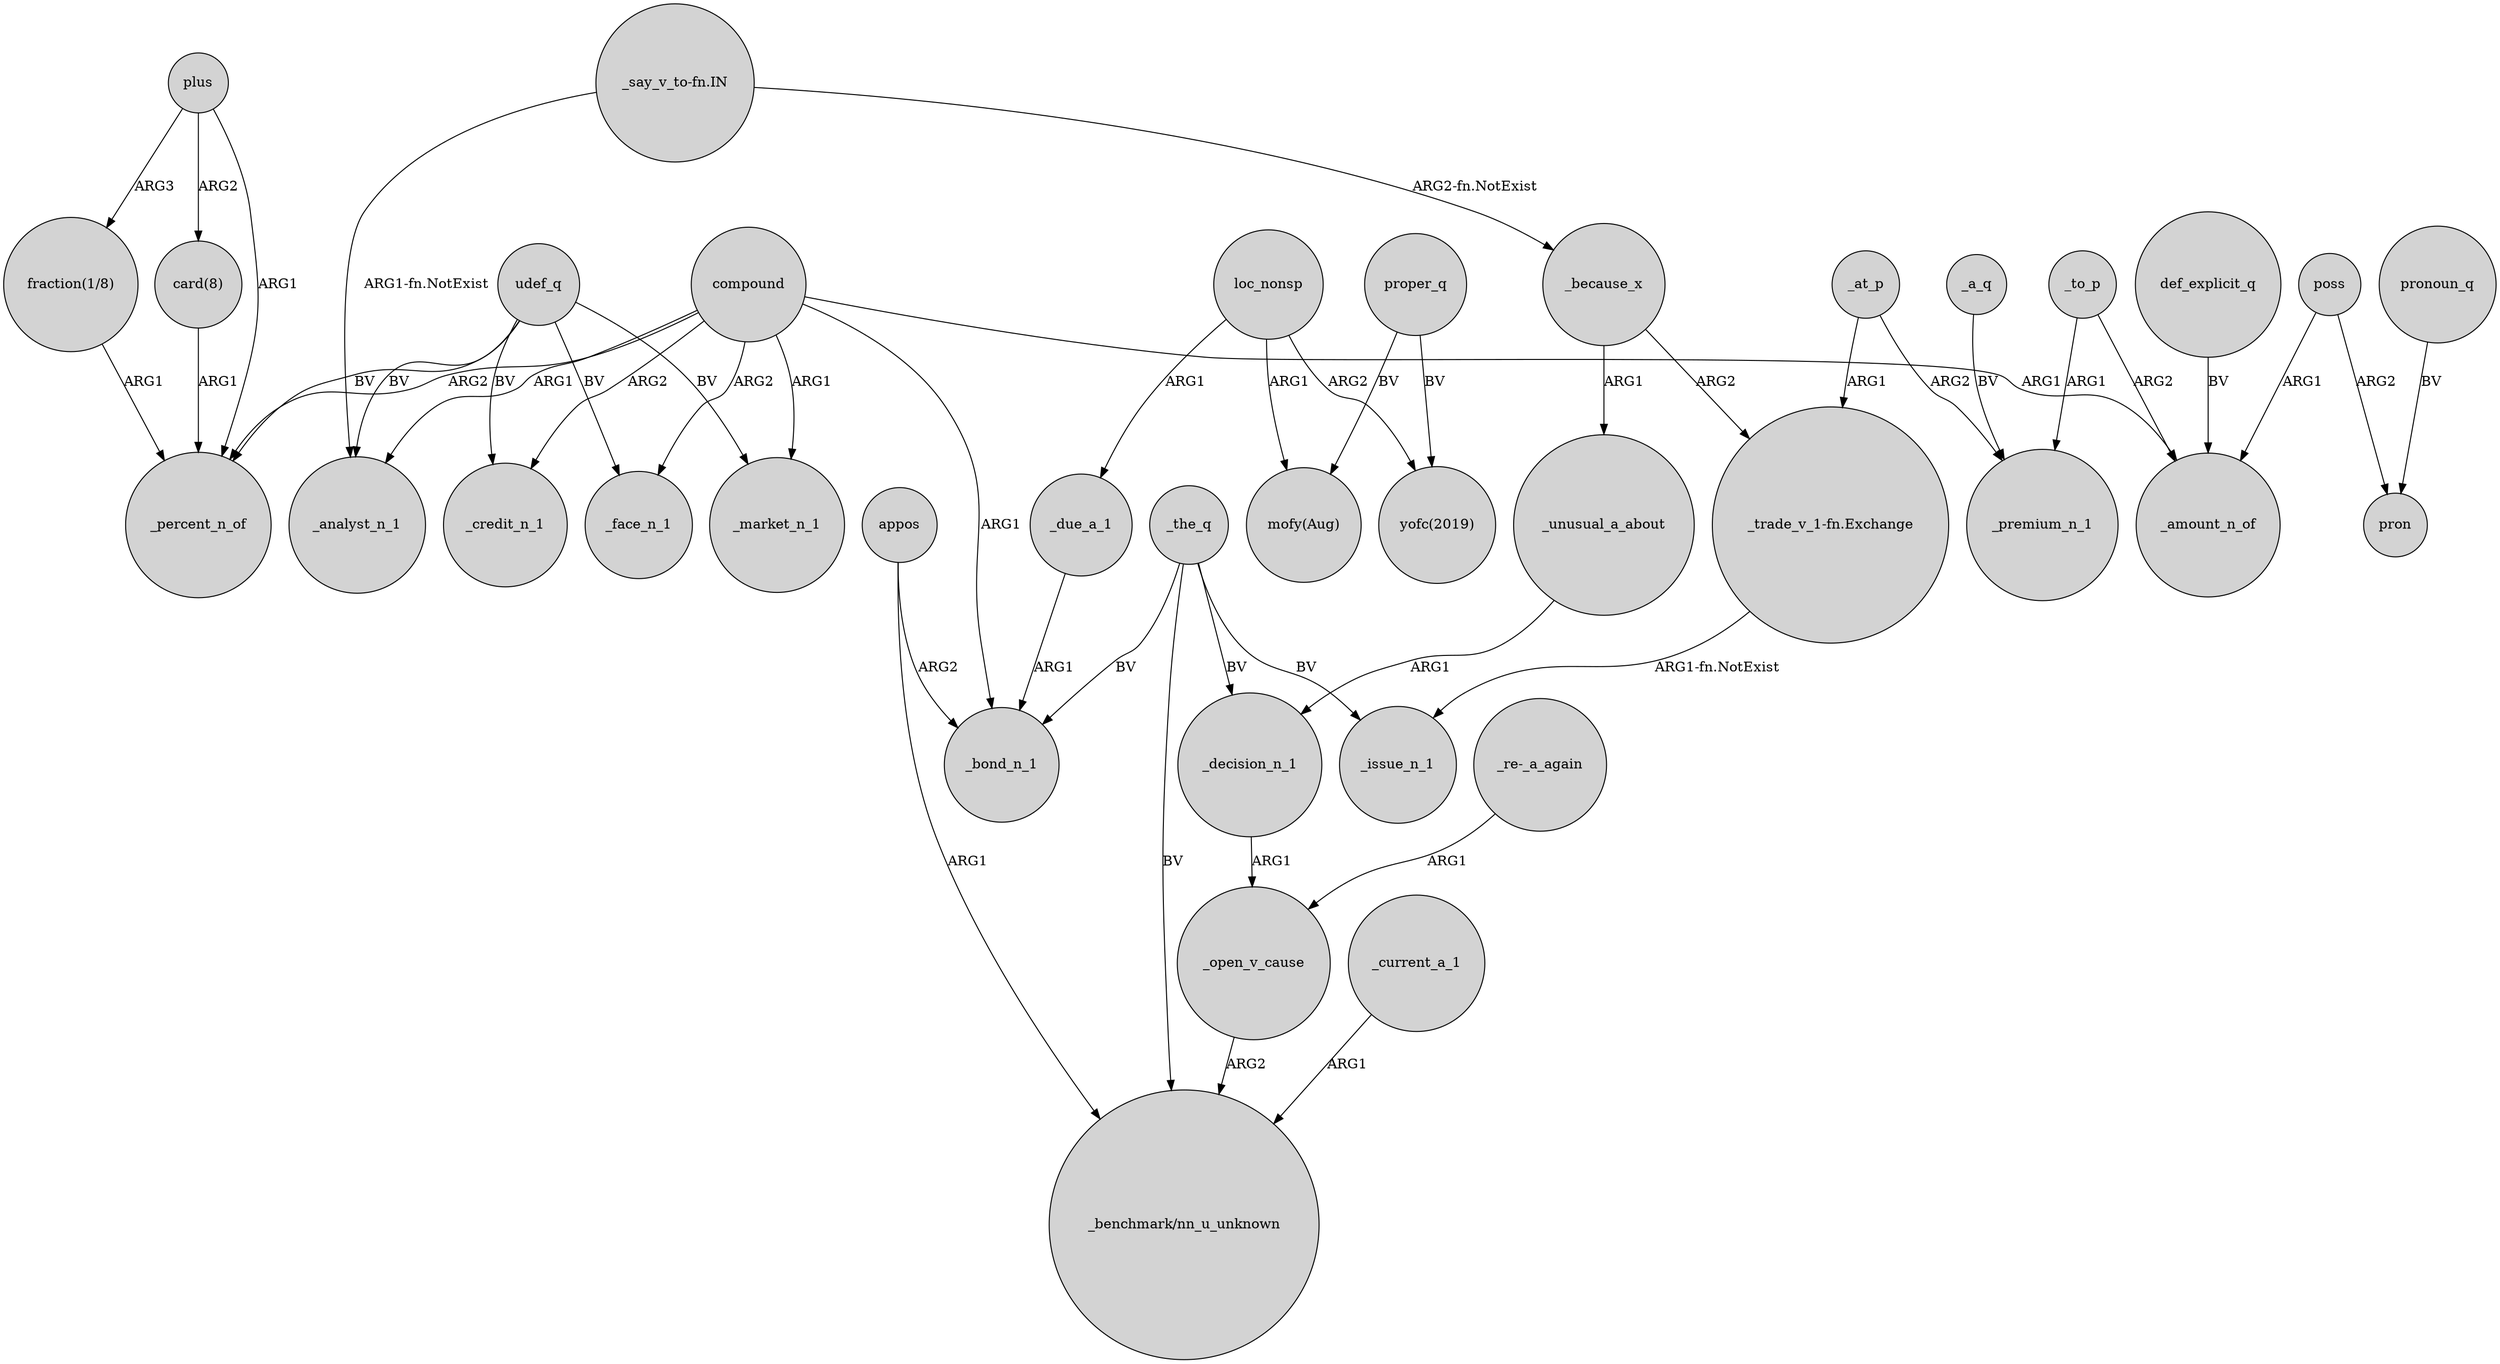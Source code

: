 digraph {
	node [shape=circle style=filled]
	plus -> "card(8)" [label=ARG2]
	loc_nonsp -> "yofc(2019)" [label=ARG2]
	_due_a_1 -> _bond_n_1 [label=ARG1]
	proper_q -> "yofc(2019)" [label=BV]
	_a_q -> _premium_n_1 [label=BV]
	_at_p -> _premium_n_1 [label=ARG2]
	udef_q -> _face_n_1 [label=BV]
	"_say_v_to-fn.IN" -> _analyst_n_1 [label="ARG1-fn.NotExist"]
	_to_p -> _amount_n_of [label=ARG2]
	"_say_v_to-fn.IN" -> _because_x [label="ARG2-fn.NotExist"]
	poss -> pron [label=ARG2]
	udef_q -> _credit_n_1 [label=BV]
	compound -> _face_n_1 [label=ARG2]
	appos -> "_benchmark/nn_u_unknown" [label=ARG1]
	compound -> _credit_n_1 [label=ARG2]
	compound -> _bond_n_1 [label=ARG1]
	_the_q -> _decision_n_1 [label=BV]
	plus -> _percent_n_of [label=ARG1]
	_because_x -> "_trade_v_1-fn.Exchange" [label=ARG2]
	loc_nonsp -> "mofy(Aug)" [label=ARG1]
	udef_q -> _market_n_1 [label=BV]
	_the_q -> _issue_n_1 [label=BV]
	_decision_n_1 -> _open_v_cause [label=ARG1]
	compound -> _percent_n_of [label=ARG2]
	_the_q -> "_benchmark/nn_u_unknown" [label=BV]
	"_trade_v_1-fn.Exchange" -> _issue_n_1 [label="ARG1-fn.NotExist"]
	def_explicit_q -> _amount_n_of [label=BV]
	loc_nonsp -> _due_a_1 [label=ARG1]
	"_re-_a_again" -> _open_v_cause [label=ARG1]
	pronoun_q -> pron [label=BV]
	compound -> _amount_n_of [label=ARG1]
	poss -> _amount_n_of [label=ARG1]
	_unusual_a_about -> _decision_n_1 [label=ARG1]
	plus -> "fraction(1/8)" [label=ARG3]
	_because_x -> _unusual_a_about [label=ARG1]
	_open_v_cause -> "_benchmark/nn_u_unknown" [label=ARG2]
	proper_q -> "mofy(Aug)" [label=BV]
	_the_q -> _bond_n_1 [label=BV]
	_current_a_1 -> "_benchmark/nn_u_unknown" [label=ARG1]
	_to_p -> _premium_n_1 [label=ARG1]
	"card(8)" -> _percent_n_of [label=ARG1]
	appos -> _bond_n_1 [label=ARG2]
	compound -> _market_n_1 [label=ARG1]
	udef_q -> _percent_n_of [label=BV]
	"fraction(1/8)" -> _percent_n_of [label=ARG1]
	_at_p -> "_trade_v_1-fn.Exchange" [label=ARG1]
	udef_q -> _analyst_n_1 [label=BV]
	compound -> _analyst_n_1 [label=ARG1]
}
